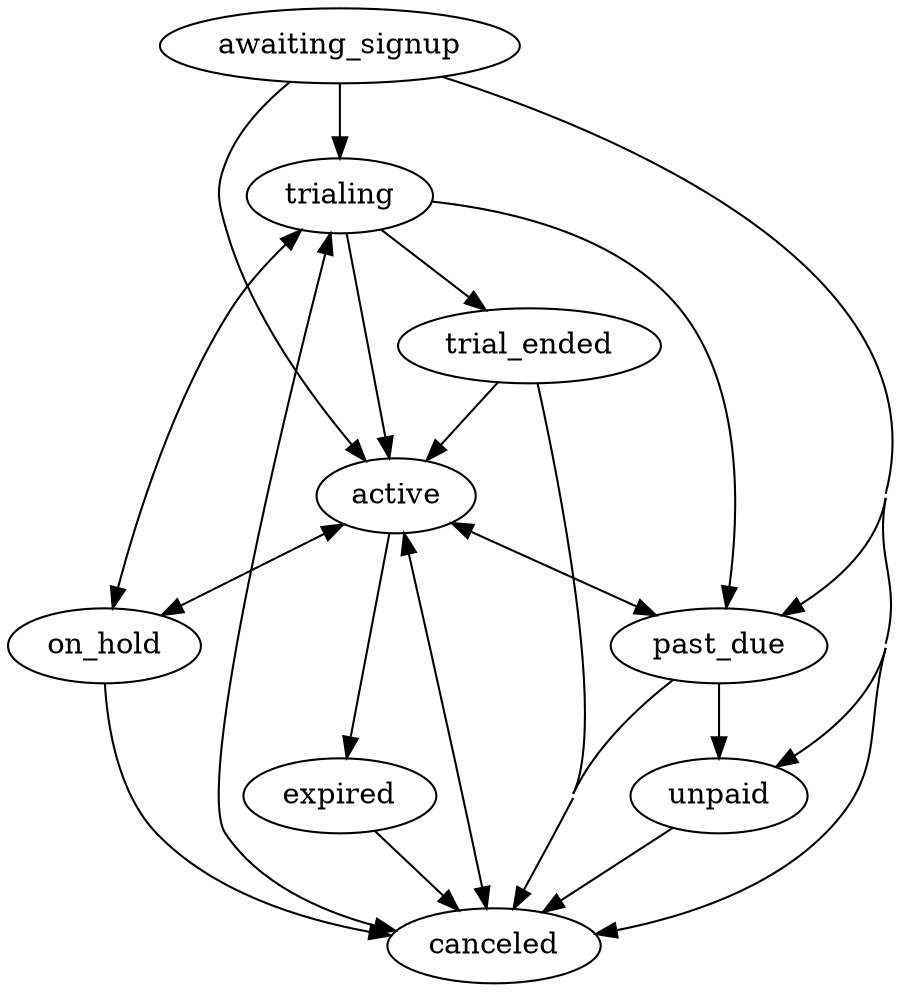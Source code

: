 digraph subscription_states {
 concentrate=true;
 trialing -> active;
 trialing -> trial_ended;
 trialing -> past_due;
 trialing -> canceled;
 trialing -> on_hold;
 trial_ended -> canceled;
 trial_ended -> active;
 active -> canceled;
 active -> past_due;
 active -> expired;
 active -> on_hold
 past_due -> unpaid;
 past_due -> active;
 past_due -> canceled;
 unpaid -> canceled;
 expired -> canceled;
 canceled -> active;
 canceled -> trialing;
 on_hold -> active;
 on_hold -> canceled;
 on_hold -> trialing;
 awaiting_signup -> active;
 awaiting_signup -> trialing;
 awaiting_signup -> canceled;
 awaiting_signup -> unpaid;
 awaiting_signup -> past_due;
}

